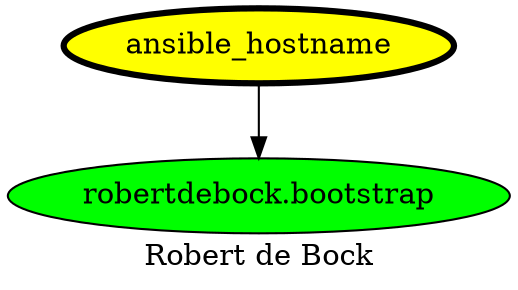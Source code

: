 digraph PhiloDilemma {
  label = "Robert de Bock" ;
  overlap=false
  {
    "ansible_hostname" [fillcolor=yellow style=filled penwidth=3]
    "robertdebock.bootstrap" [fillcolor=green style=filled]
  }
  "ansible_hostname" -> "robertdebock.bootstrap"
}
